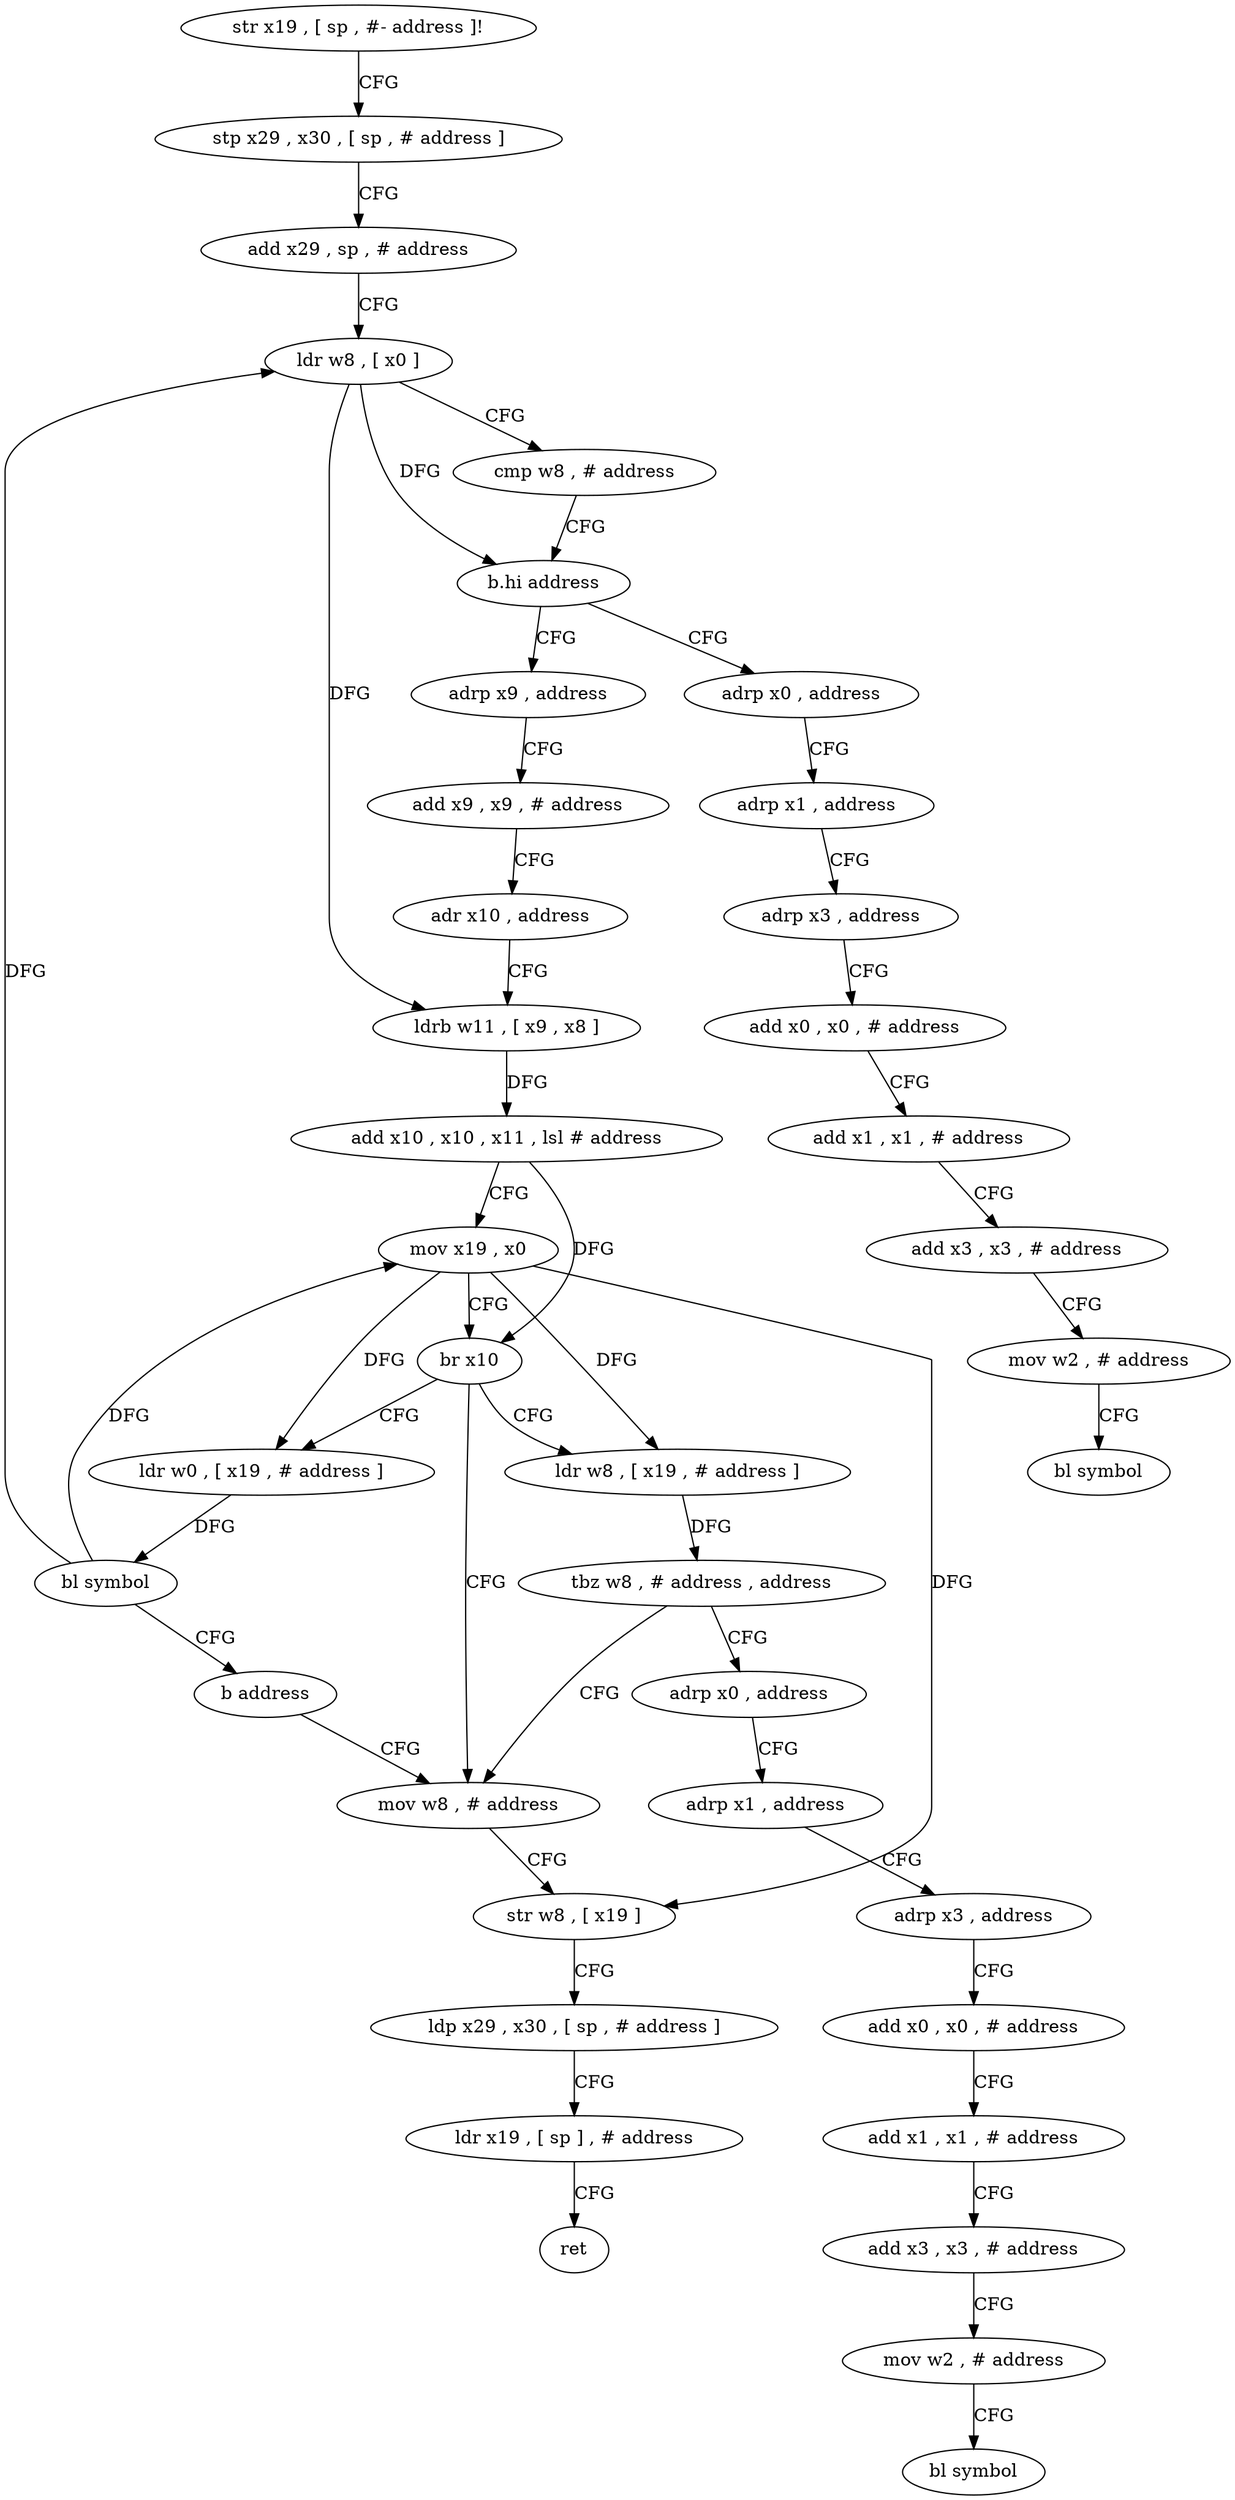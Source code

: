digraph "func" {
"4216184" [label = "str x19 , [ sp , #- address ]!" ]
"4216188" [label = "stp x29 , x30 , [ sp , # address ]" ]
"4216192" [label = "add x29 , sp , # address" ]
"4216196" [label = "ldr w8 , [ x0 ]" ]
"4216200" [label = "cmp w8 , # address" ]
"4216204" [label = "b.hi address" ]
"4216276" [label = "adrp x0 , address" ]
"4216208" [label = "adrp x9 , address" ]
"4216280" [label = "adrp x1 , address" ]
"4216284" [label = "adrp x3 , address" ]
"4216288" [label = "add x0 , x0 , # address" ]
"4216292" [label = "add x1 , x1 , # address" ]
"4216296" [label = "add x3 , x3 , # address" ]
"4216300" [label = "mov w2 , # address" ]
"4216304" [label = "bl symbol" ]
"4216212" [label = "add x9 , x9 , # address" ]
"4216216" [label = "adr x10 , address" ]
"4216220" [label = "ldrb w11 , [ x9 , x8 ]" ]
"4216224" [label = "add x10 , x10 , x11 , lsl # address" ]
"4216228" [label = "mov x19 , x0" ]
"4216232" [label = "br x10" ]
"4216236" [label = "ldr w0 , [ x19 , # address ]" ]
"4216248" [label = "ldr w8 , [ x19 , # address ]" ]
"4216256" [label = "mov w8 , # address" ]
"4216240" [label = "bl symbol" ]
"4216244" [label = "b address" ]
"4216252" [label = "tbz w8 , # address , address" ]
"4216308" [label = "adrp x0 , address" ]
"4216260" [label = "str w8 , [ x19 ]" ]
"4216264" [label = "ldp x29 , x30 , [ sp , # address ]" ]
"4216268" [label = "ldr x19 , [ sp ] , # address" ]
"4216272" [label = "ret" ]
"4216312" [label = "adrp x1 , address" ]
"4216316" [label = "adrp x3 , address" ]
"4216320" [label = "add x0 , x0 , # address" ]
"4216324" [label = "add x1 , x1 , # address" ]
"4216328" [label = "add x3 , x3 , # address" ]
"4216332" [label = "mov w2 , # address" ]
"4216336" [label = "bl symbol" ]
"4216184" -> "4216188" [ label = "CFG" ]
"4216188" -> "4216192" [ label = "CFG" ]
"4216192" -> "4216196" [ label = "CFG" ]
"4216196" -> "4216200" [ label = "CFG" ]
"4216196" -> "4216204" [ label = "DFG" ]
"4216196" -> "4216220" [ label = "DFG" ]
"4216200" -> "4216204" [ label = "CFG" ]
"4216204" -> "4216276" [ label = "CFG" ]
"4216204" -> "4216208" [ label = "CFG" ]
"4216276" -> "4216280" [ label = "CFG" ]
"4216208" -> "4216212" [ label = "CFG" ]
"4216280" -> "4216284" [ label = "CFG" ]
"4216284" -> "4216288" [ label = "CFG" ]
"4216288" -> "4216292" [ label = "CFG" ]
"4216292" -> "4216296" [ label = "CFG" ]
"4216296" -> "4216300" [ label = "CFG" ]
"4216300" -> "4216304" [ label = "CFG" ]
"4216212" -> "4216216" [ label = "CFG" ]
"4216216" -> "4216220" [ label = "CFG" ]
"4216220" -> "4216224" [ label = "DFG" ]
"4216224" -> "4216228" [ label = "CFG" ]
"4216224" -> "4216232" [ label = "DFG" ]
"4216228" -> "4216232" [ label = "CFG" ]
"4216228" -> "4216236" [ label = "DFG" ]
"4216228" -> "4216248" [ label = "DFG" ]
"4216228" -> "4216260" [ label = "DFG" ]
"4216232" -> "4216236" [ label = "CFG" ]
"4216232" -> "4216248" [ label = "CFG" ]
"4216232" -> "4216256" [ label = "CFG" ]
"4216236" -> "4216240" [ label = "DFG" ]
"4216248" -> "4216252" [ label = "DFG" ]
"4216256" -> "4216260" [ label = "CFG" ]
"4216240" -> "4216244" [ label = "CFG" ]
"4216240" -> "4216196" [ label = "DFG" ]
"4216240" -> "4216228" [ label = "DFG" ]
"4216244" -> "4216256" [ label = "CFG" ]
"4216252" -> "4216308" [ label = "CFG" ]
"4216252" -> "4216256" [ label = "CFG" ]
"4216308" -> "4216312" [ label = "CFG" ]
"4216260" -> "4216264" [ label = "CFG" ]
"4216264" -> "4216268" [ label = "CFG" ]
"4216268" -> "4216272" [ label = "CFG" ]
"4216312" -> "4216316" [ label = "CFG" ]
"4216316" -> "4216320" [ label = "CFG" ]
"4216320" -> "4216324" [ label = "CFG" ]
"4216324" -> "4216328" [ label = "CFG" ]
"4216328" -> "4216332" [ label = "CFG" ]
"4216332" -> "4216336" [ label = "CFG" ]
}

